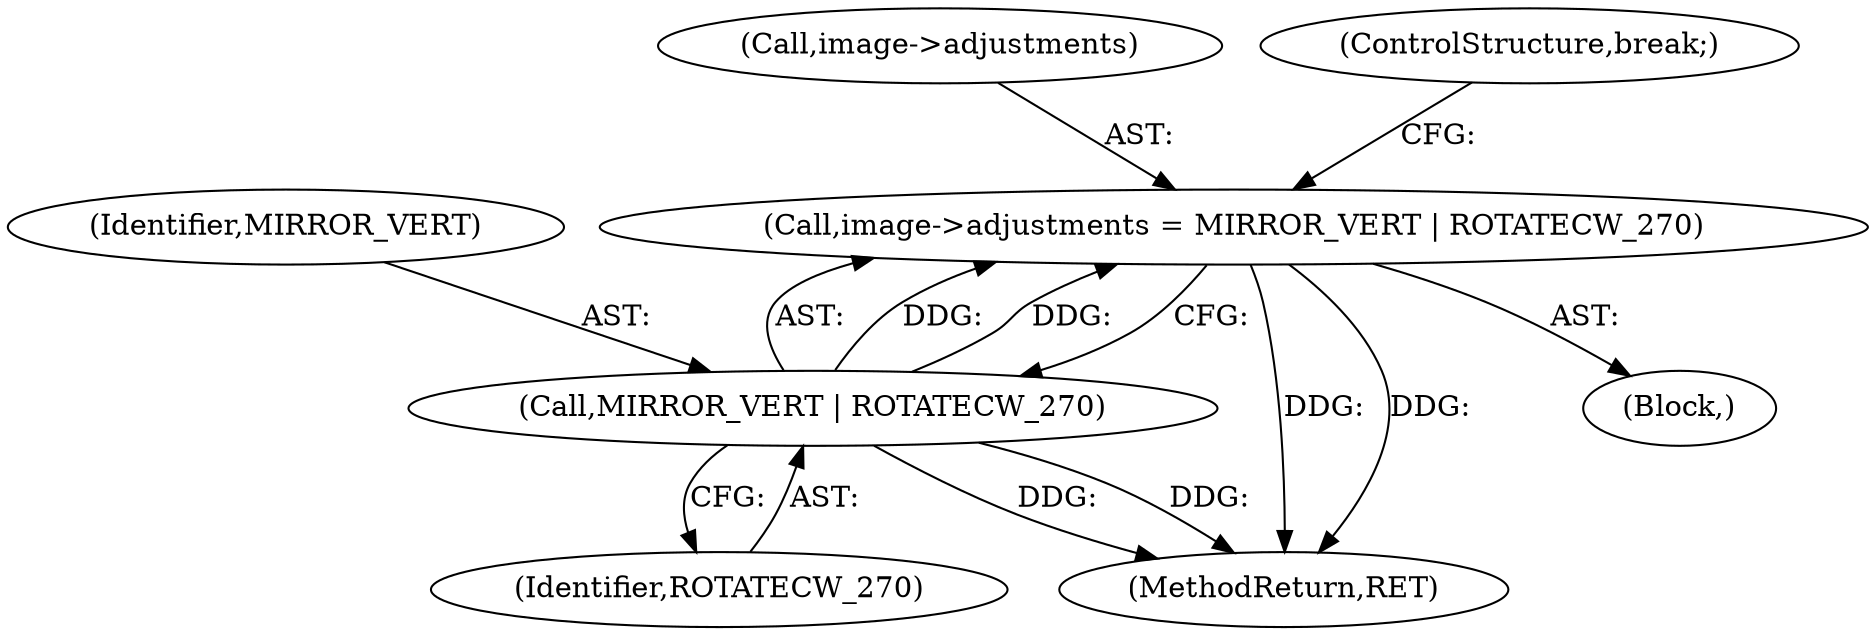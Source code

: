 digraph "0_libtiff_83a4b92815ea04969d494416eaae3d4c6b338e4a#diff-c8b4b355f9b5c06d585b23138e1c185f_5@pointer" {
"1000601" [label="(Call,image->adjustments = MIRROR_VERT | ROTATECW_270)"];
"1000605" [label="(Call,MIRROR_VERT | ROTATECW_270)"];
"1000602" [label="(Call,image->adjustments)"];
"1000608" [label="(ControlStructure,break;)"];
"1001187" [label="(MethodReturn,RET)"];
"1000554" [label="(Block,)"];
"1000605" [label="(Call,MIRROR_VERT | ROTATECW_270)"];
"1000607" [label="(Identifier,ROTATECW_270)"];
"1000606" [label="(Identifier,MIRROR_VERT)"];
"1000601" [label="(Call,image->adjustments = MIRROR_VERT | ROTATECW_270)"];
"1000601" -> "1000554"  [label="AST: "];
"1000601" -> "1000605"  [label="CFG: "];
"1000602" -> "1000601"  [label="AST: "];
"1000605" -> "1000601"  [label="AST: "];
"1000608" -> "1000601"  [label="CFG: "];
"1000601" -> "1001187"  [label="DDG: "];
"1000601" -> "1001187"  [label="DDG: "];
"1000605" -> "1000601"  [label="DDG: "];
"1000605" -> "1000601"  [label="DDG: "];
"1000605" -> "1000607"  [label="CFG: "];
"1000606" -> "1000605"  [label="AST: "];
"1000607" -> "1000605"  [label="AST: "];
"1000605" -> "1001187"  [label="DDG: "];
"1000605" -> "1001187"  [label="DDG: "];
}
